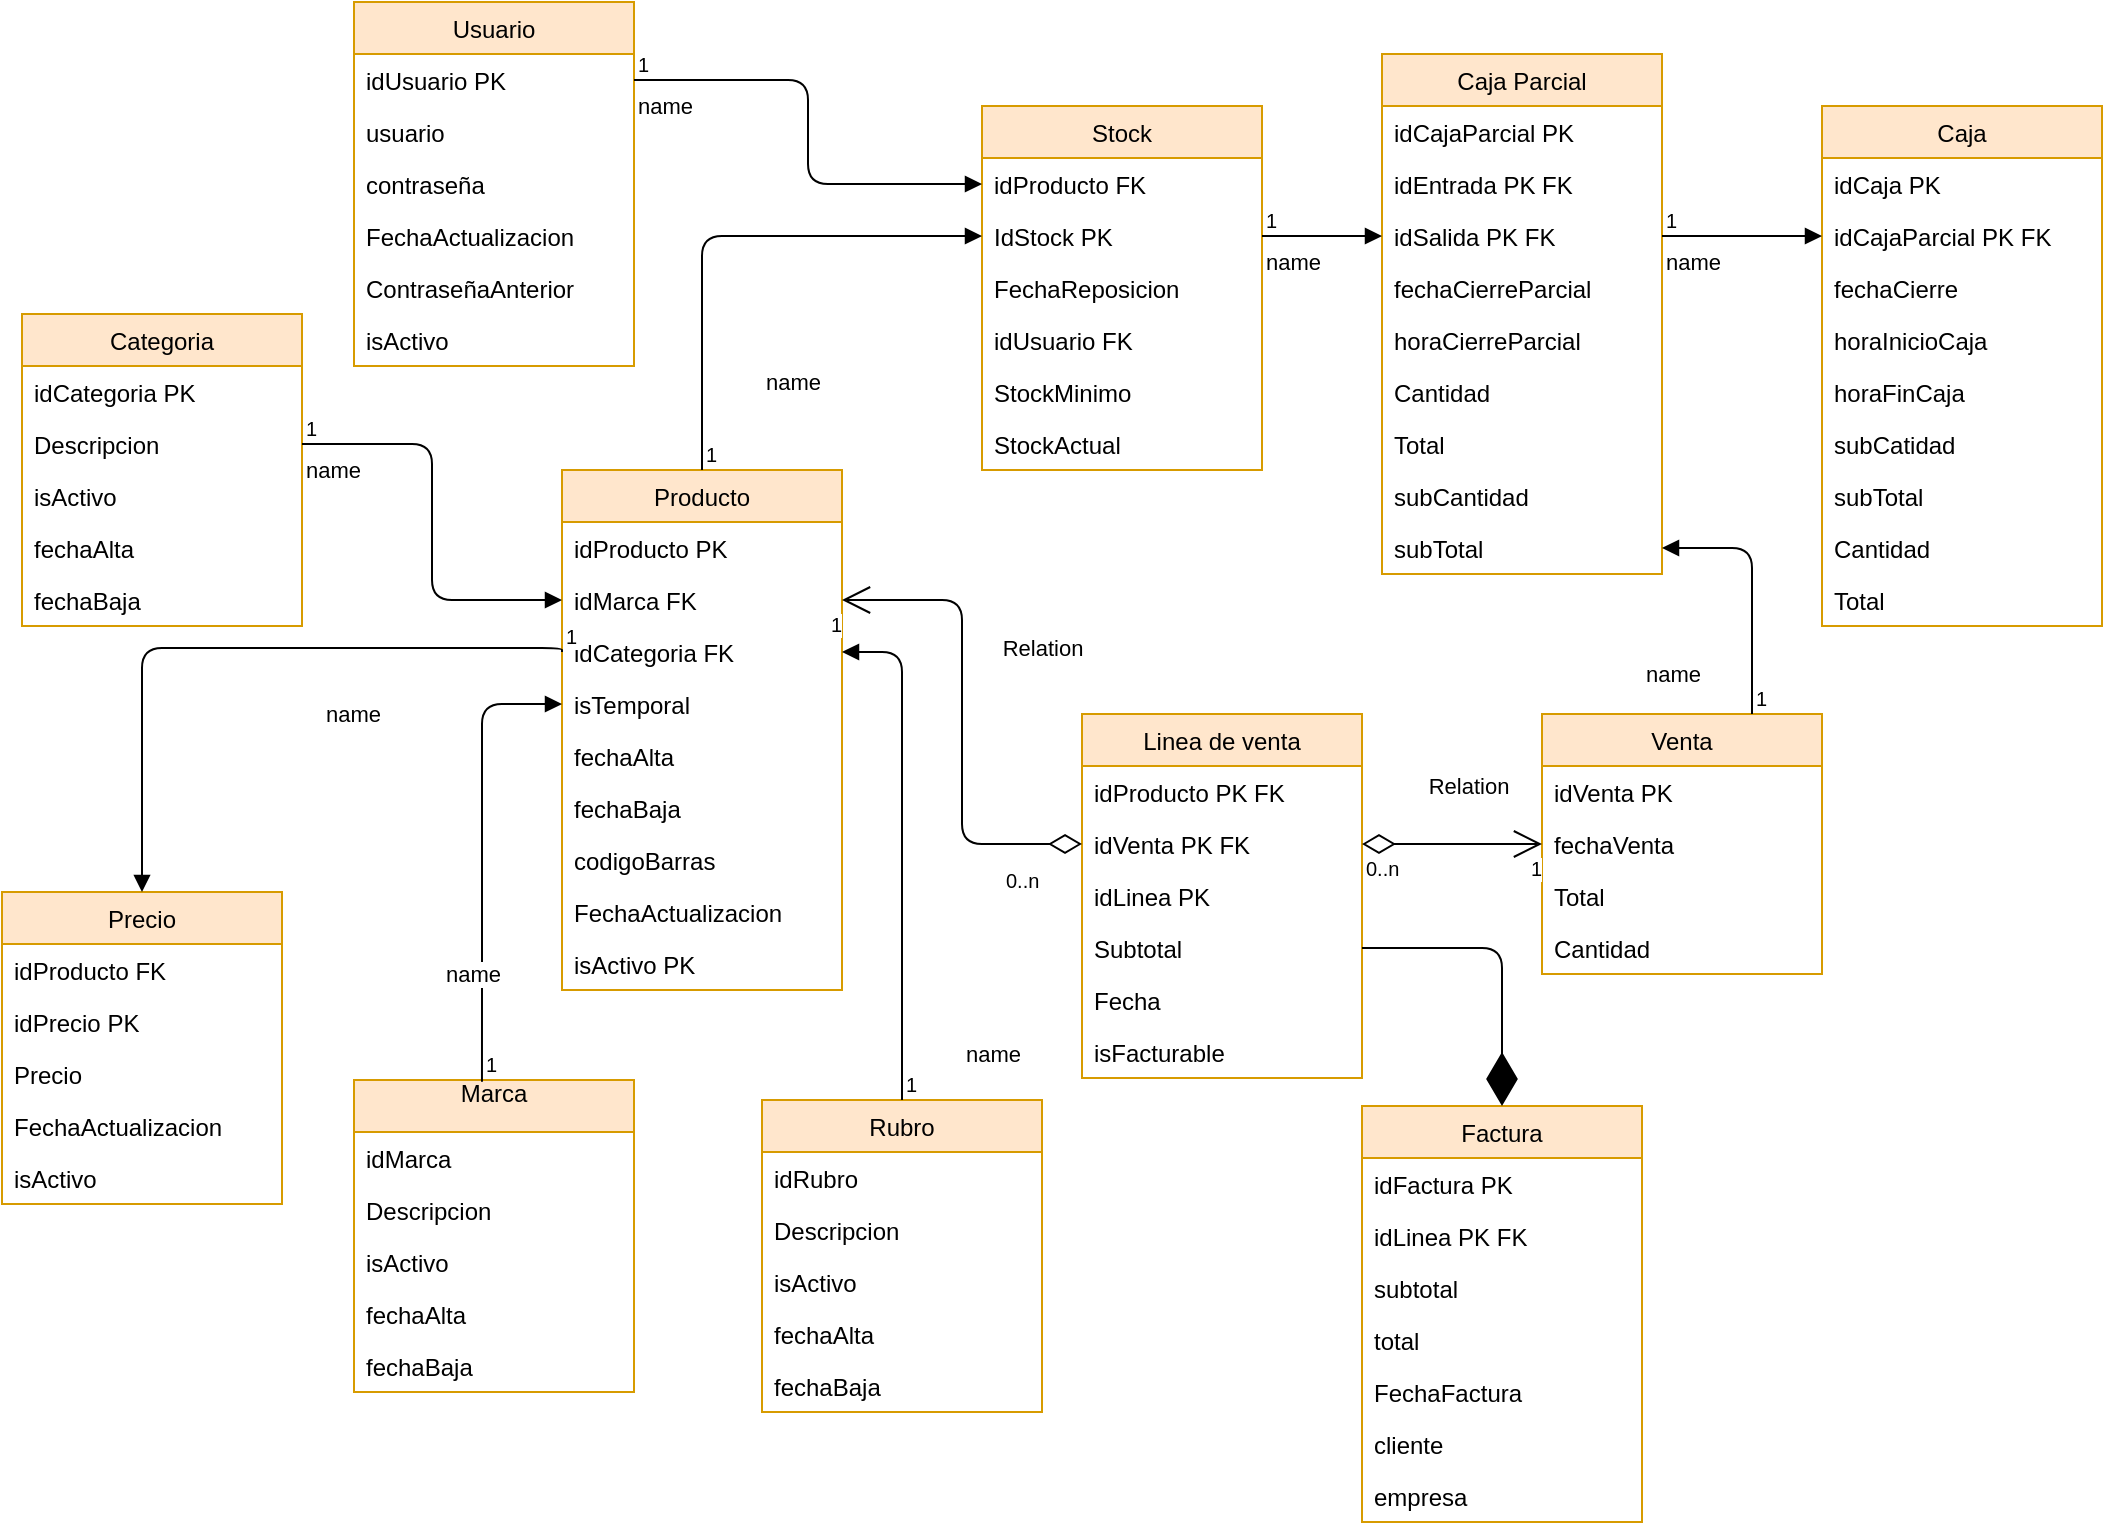 <mxfile version="10.6.5" type="device"><diagram id="nNY7wxemW0FRWXu_NgqV" name="Página-1"><mxGraphModel dx="1667" dy="1705" grid="1" gridSize="10" guides="1" tooltips="1" connect="1" arrows="1" fold="1" page="1" pageScale="1" pageWidth="827" pageHeight="1169" math="0" shadow="0"><root><mxCell id="0"/><mxCell id="1" parent="0"/><mxCell id="gAqpd0S1wKITJdIUsMYZ-1" value="Producto" style="swimlane;fontStyle=0;childLayout=stackLayout;horizontal=1;startSize=26;fillColor=#ffe6cc;horizontalStack=0;resizeParent=1;resizeParentMax=0;resizeLast=0;collapsible=1;marginBottom=0;strokeColor=#d79b00;" vertex="1" parent="1"><mxGeometry x="-110" y="-19" width="140" height="260" as="geometry"/></mxCell><mxCell id="gAqpd0S1wKITJdIUsMYZ-2" value="idProducto PK" style="text;strokeColor=none;fillColor=none;align=left;verticalAlign=top;spacingLeft=4;spacingRight=4;overflow=hidden;rotatable=0;points=[[0,0.5],[1,0.5]];portConstraint=eastwest;" vertex="1" parent="gAqpd0S1wKITJdIUsMYZ-1"><mxGeometry y="26" width="140" height="26" as="geometry"/></mxCell><mxCell id="gAqpd0S1wKITJdIUsMYZ-3" value="idMarca FK" style="text;strokeColor=none;fillColor=none;align=left;verticalAlign=top;spacingLeft=4;spacingRight=4;overflow=hidden;rotatable=0;points=[[0,0.5],[1,0.5]];portConstraint=eastwest;" vertex="1" parent="gAqpd0S1wKITJdIUsMYZ-1"><mxGeometry y="52" width="140" height="26" as="geometry"/></mxCell><mxCell id="gAqpd0S1wKITJdIUsMYZ-4" value="idCategoria FK" style="text;strokeColor=none;fillColor=none;align=left;verticalAlign=top;spacingLeft=4;spacingRight=4;overflow=hidden;rotatable=0;points=[[0,0.5],[1,0.5]];portConstraint=eastwest;" vertex="1" parent="gAqpd0S1wKITJdIUsMYZ-1"><mxGeometry y="78" width="140" height="26" as="geometry"/></mxCell><mxCell id="gAqpd0S1wKITJdIUsMYZ-72" value="isTemporal" style="text;strokeColor=none;fillColor=none;align=left;verticalAlign=top;spacingLeft=4;spacingRight=4;overflow=hidden;rotatable=0;points=[[0,0.5],[1,0.5]];portConstraint=eastwest;" vertex="1" parent="gAqpd0S1wKITJdIUsMYZ-1"><mxGeometry y="104" width="140" height="26" as="geometry"/></mxCell><mxCell id="gAqpd0S1wKITJdIUsMYZ-84" value="fechaAlta" style="text;strokeColor=none;fillColor=none;align=left;verticalAlign=top;spacingLeft=4;spacingRight=4;overflow=hidden;rotatable=0;points=[[0,0.5],[1,0.5]];portConstraint=eastwest;" vertex="1" parent="gAqpd0S1wKITJdIUsMYZ-1"><mxGeometry y="130" width="140" height="26" as="geometry"/></mxCell><mxCell id="gAqpd0S1wKITJdIUsMYZ-85" value="fechaBaja" style="text;strokeColor=none;fillColor=none;align=left;verticalAlign=top;spacingLeft=4;spacingRight=4;overflow=hidden;rotatable=0;points=[[0,0.5],[1,0.5]];portConstraint=eastwest;" vertex="1" parent="gAqpd0S1wKITJdIUsMYZ-1"><mxGeometry y="156" width="140" height="26" as="geometry"/></mxCell><mxCell id="gAqpd0S1wKITJdIUsMYZ-87" value="codigoBarras" style="text;strokeColor=none;fillColor=none;align=left;verticalAlign=top;spacingLeft=4;spacingRight=4;overflow=hidden;rotatable=0;points=[[0,0.5],[1,0.5]];portConstraint=eastwest;" vertex="1" parent="gAqpd0S1wKITJdIUsMYZ-1"><mxGeometry y="182" width="140" height="26" as="geometry"/></mxCell><mxCell id="gAqpd0S1wKITJdIUsMYZ-120" value="FechaActualizacion" style="text;strokeColor=none;fillColor=none;align=left;verticalAlign=top;spacingLeft=4;spacingRight=4;overflow=hidden;rotatable=0;points=[[0,0.5],[1,0.5]];portConstraint=eastwest;" vertex="1" parent="gAqpd0S1wKITJdIUsMYZ-1"><mxGeometry y="208" width="140" height="26" as="geometry"/></mxCell><mxCell id="gAqpd0S1wKITJdIUsMYZ-121" value="isActivo PK" style="text;strokeColor=none;fillColor=none;align=left;verticalAlign=top;spacingLeft=4;spacingRight=4;overflow=hidden;rotatable=0;points=[[0,0.5],[1,0.5]];portConstraint=eastwest;" vertex="1" parent="gAqpd0S1wKITJdIUsMYZ-1"><mxGeometry y="234" width="140" height="26" as="geometry"/></mxCell><mxCell id="gAqpd0S1wKITJdIUsMYZ-5" value="Venta" style="swimlane;fontStyle=0;childLayout=stackLayout;horizontal=1;startSize=26;fillColor=#ffe6cc;horizontalStack=0;resizeParent=1;resizeParentMax=0;resizeLast=0;collapsible=1;marginBottom=0;strokeColor=#d79b00;" vertex="1" parent="1"><mxGeometry x="380" y="103" width="140" height="130" as="geometry"/></mxCell><mxCell id="gAqpd0S1wKITJdIUsMYZ-6" value="idVenta PK" style="text;strokeColor=none;fillColor=none;align=left;verticalAlign=top;spacingLeft=4;spacingRight=4;overflow=hidden;rotatable=0;points=[[0,0.5],[1,0.5]];portConstraint=eastwest;" vertex="1" parent="gAqpd0S1wKITJdIUsMYZ-5"><mxGeometry y="26" width="140" height="26" as="geometry"/></mxCell><mxCell id="gAqpd0S1wKITJdIUsMYZ-7" value="fechaVenta" style="text;strokeColor=none;fillColor=none;align=left;verticalAlign=top;spacingLeft=4;spacingRight=4;overflow=hidden;rotatable=0;points=[[0,0.5],[1,0.5]];portConstraint=eastwest;" vertex="1" parent="gAqpd0S1wKITJdIUsMYZ-5"><mxGeometry y="52" width="140" height="26" as="geometry"/></mxCell><mxCell id="gAqpd0S1wKITJdIUsMYZ-8" value="Total" style="text;strokeColor=none;fillColor=none;align=left;verticalAlign=top;spacingLeft=4;spacingRight=4;overflow=hidden;rotatable=0;points=[[0,0.5],[1,0.5]];portConstraint=eastwest;" vertex="1" parent="gAqpd0S1wKITJdIUsMYZ-5"><mxGeometry y="78" width="140" height="26" as="geometry"/></mxCell><mxCell id="gAqpd0S1wKITJdIUsMYZ-64" value="Cantidad" style="text;strokeColor=none;fillColor=none;align=left;verticalAlign=top;spacingLeft=4;spacingRight=4;overflow=hidden;rotatable=0;points=[[0,0.5],[1,0.5]];portConstraint=eastwest;" vertex="1" parent="gAqpd0S1wKITJdIUsMYZ-5"><mxGeometry y="104" width="140" height="26" as="geometry"/></mxCell><mxCell id="gAqpd0S1wKITJdIUsMYZ-9" value="Factura" style="swimlane;fontStyle=0;childLayout=stackLayout;horizontal=1;startSize=26;fillColor=#ffe6cc;horizontalStack=0;resizeParent=1;resizeParentMax=0;resizeLast=0;collapsible=1;marginBottom=0;strokeColor=#d79b00;" vertex="1" parent="1"><mxGeometry x="290" y="299" width="140" height="208" as="geometry"/></mxCell><mxCell id="gAqpd0S1wKITJdIUsMYZ-10" value="idFactura PK" style="text;strokeColor=none;fillColor=none;align=left;verticalAlign=top;spacingLeft=4;spacingRight=4;overflow=hidden;rotatable=0;points=[[0,0.5],[1,0.5]];portConstraint=eastwest;" vertex="1" parent="gAqpd0S1wKITJdIUsMYZ-9"><mxGeometry y="26" width="140" height="26" as="geometry"/></mxCell><mxCell id="gAqpd0S1wKITJdIUsMYZ-11" value="idLinea PK FK" style="text;strokeColor=none;fillColor=none;align=left;verticalAlign=top;spacingLeft=4;spacingRight=4;overflow=hidden;rotatable=0;points=[[0,0.5],[1,0.5]];portConstraint=eastwest;" vertex="1" parent="gAqpd0S1wKITJdIUsMYZ-9"><mxGeometry y="52" width="140" height="26" as="geometry"/></mxCell><mxCell id="gAqpd0S1wKITJdIUsMYZ-12" value="subtotal" style="text;strokeColor=none;fillColor=none;align=left;verticalAlign=top;spacingLeft=4;spacingRight=4;overflow=hidden;rotatable=0;points=[[0,0.5],[1,0.5]];portConstraint=eastwest;" vertex="1" parent="gAqpd0S1wKITJdIUsMYZ-9"><mxGeometry y="78" width="140" height="26" as="geometry"/></mxCell><mxCell id="gAqpd0S1wKITJdIUsMYZ-75" value="total" style="text;strokeColor=none;fillColor=none;align=left;verticalAlign=top;spacingLeft=4;spacingRight=4;overflow=hidden;rotatable=0;points=[[0,0.5],[1,0.5]];portConstraint=eastwest;" vertex="1" parent="gAqpd0S1wKITJdIUsMYZ-9"><mxGeometry y="104" width="140" height="26" as="geometry"/></mxCell><mxCell id="gAqpd0S1wKITJdIUsMYZ-76" value="FechaFactura" style="text;strokeColor=none;fillColor=none;align=left;verticalAlign=top;spacingLeft=4;spacingRight=4;overflow=hidden;rotatable=0;points=[[0,0.5],[1,0.5]];portConstraint=eastwest;" vertex="1" parent="gAqpd0S1wKITJdIUsMYZ-9"><mxGeometry y="130" width="140" height="26" as="geometry"/></mxCell><mxCell id="gAqpd0S1wKITJdIUsMYZ-77" value="cliente" style="text;strokeColor=none;fillColor=none;align=left;verticalAlign=top;spacingLeft=4;spacingRight=4;overflow=hidden;rotatable=0;points=[[0,0.5],[1,0.5]];portConstraint=eastwest;" vertex="1" parent="gAqpd0S1wKITJdIUsMYZ-9"><mxGeometry y="156" width="140" height="26" as="geometry"/></mxCell><mxCell id="gAqpd0S1wKITJdIUsMYZ-78" value="empresa" style="text;strokeColor=none;fillColor=none;align=left;verticalAlign=top;spacingLeft=4;spacingRight=4;overflow=hidden;rotatable=0;points=[[0,0.5],[1,0.5]];portConstraint=eastwest;" vertex="1" parent="gAqpd0S1wKITJdIUsMYZ-9"><mxGeometry y="182" width="140" height="26" as="geometry"/></mxCell><mxCell id="gAqpd0S1wKITJdIUsMYZ-13" value="Linea de venta" style="swimlane;fontStyle=0;childLayout=stackLayout;horizontal=1;startSize=26;fillColor=#ffe6cc;horizontalStack=0;resizeParent=1;resizeParentMax=0;resizeLast=0;collapsible=1;marginBottom=0;strokeColor=#d79b00;" vertex="1" parent="1"><mxGeometry x="150" y="103" width="140" height="182" as="geometry"/></mxCell><mxCell id="gAqpd0S1wKITJdIUsMYZ-14" value="idProducto PK FK" style="text;strokeColor=none;fillColor=none;align=left;verticalAlign=top;spacingLeft=4;spacingRight=4;overflow=hidden;rotatable=0;points=[[0,0.5],[1,0.5]];portConstraint=eastwest;" vertex="1" parent="gAqpd0S1wKITJdIUsMYZ-13"><mxGeometry y="26" width="140" height="26" as="geometry"/></mxCell><mxCell id="gAqpd0S1wKITJdIUsMYZ-15" value="idVenta PK FK" style="text;strokeColor=none;fillColor=none;align=left;verticalAlign=top;spacingLeft=4;spacingRight=4;overflow=hidden;rotatable=0;points=[[0,0.5],[1,0.5]];portConstraint=eastwest;" vertex="1" parent="gAqpd0S1wKITJdIUsMYZ-13"><mxGeometry y="52" width="140" height="26" as="geometry"/></mxCell><mxCell id="gAqpd0S1wKITJdIUsMYZ-47" value="idLinea PK" style="text;strokeColor=none;fillColor=none;align=left;verticalAlign=top;spacingLeft=4;spacingRight=4;overflow=hidden;rotatable=0;points=[[0,0.5],[1,0.5]];portConstraint=eastwest;" vertex="1" parent="gAqpd0S1wKITJdIUsMYZ-13"><mxGeometry y="78" width="140" height="26" as="geometry"/></mxCell><mxCell id="gAqpd0S1wKITJdIUsMYZ-65" value="Subtotal" style="text;strokeColor=none;fillColor=none;align=left;verticalAlign=top;spacingLeft=4;spacingRight=4;overflow=hidden;rotatable=0;points=[[0,0.5],[1,0.5]];portConstraint=eastwest;" vertex="1" parent="gAqpd0S1wKITJdIUsMYZ-13"><mxGeometry y="104" width="140" height="26" as="geometry"/></mxCell><mxCell id="gAqpd0S1wKITJdIUsMYZ-73" value="Fecha&#10;" style="text;strokeColor=none;fillColor=none;align=left;verticalAlign=top;spacingLeft=4;spacingRight=4;overflow=hidden;rotatable=0;points=[[0,0.5],[1,0.5]];portConstraint=eastwest;" vertex="1" parent="gAqpd0S1wKITJdIUsMYZ-13"><mxGeometry y="130" width="140" height="26" as="geometry"/></mxCell><mxCell id="gAqpd0S1wKITJdIUsMYZ-124" value="isFacturable" style="text;strokeColor=none;fillColor=none;align=left;verticalAlign=top;spacingLeft=4;spacingRight=4;overflow=hidden;rotatable=0;points=[[0,0.5],[1,0.5]];portConstraint=eastwest;" vertex="1" parent="gAqpd0S1wKITJdIUsMYZ-13"><mxGeometry y="156" width="140" height="26" as="geometry"/></mxCell><mxCell id="gAqpd0S1wKITJdIUsMYZ-17" value="Marca&#10;" style="swimlane;fontStyle=0;childLayout=stackLayout;horizontal=1;startSize=26;fillColor=#ffe6cc;horizontalStack=0;resizeParent=1;resizeParentMax=0;resizeLast=0;collapsible=1;marginBottom=0;strokeColor=#d79b00;" vertex="1" parent="1"><mxGeometry x="-214" y="286" width="140" height="156" as="geometry"/></mxCell><mxCell id="gAqpd0S1wKITJdIUsMYZ-18" value="idMarca" style="text;strokeColor=none;fillColor=none;align=left;verticalAlign=top;spacingLeft=4;spacingRight=4;overflow=hidden;rotatable=0;points=[[0,0.5],[1,0.5]];portConstraint=eastwest;" vertex="1" parent="gAqpd0S1wKITJdIUsMYZ-17"><mxGeometry y="26" width="140" height="26" as="geometry"/></mxCell><mxCell id="gAqpd0S1wKITJdIUsMYZ-19" value="Descripcion" style="text;strokeColor=none;fillColor=none;align=left;verticalAlign=top;spacingLeft=4;spacingRight=4;overflow=hidden;rotatable=0;points=[[0,0.5],[1,0.5]];portConstraint=eastwest;" vertex="1" parent="gAqpd0S1wKITJdIUsMYZ-17"><mxGeometry y="52" width="140" height="26" as="geometry"/></mxCell><mxCell id="gAqpd0S1wKITJdIUsMYZ-20" value="isActivo" style="text;strokeColor=none;fillColor=none;align=left;verticalAlign=top;spacingLeft=4;spacingRight=4;overflow=hidden;rotatable=0;points=[[0,0.5],[1,0.5]];portConstraint=eastwest;" vertex="1" parent="gAqpd0S1wKITJdIUsMYZ-17"><mxGeometry y="78" width="140" height="26" as="geometry"/></mxCell><mxCell id="gAqpd0S1wKITJdIUsMYZ-80" value="fechaAlta" style="text;strokeColor=none;fillColor=none;align=left;verticalAlign=top;spacingLeft=4;spacingRight=4;overflow=hidden;rotatable=0;points=[[0,0.5],[1,0.5]];portConstraint=eastwest;" vertex="1" parent="gAqpd0S1wKITJdIUsMYZ-17"><mxGeometry y="104" width="140" height="26" as="geometry"/></mxCell><mxCell id="gAqpd0S1wKITJdIUsMYZ-81" value="fechaBaja" style="text;strokeColor=none;fillColor=none;align=left;verticalAlign=top;spacingLeft=4;spacingRight=4;overflow=hidden;rotatable=0;points=[[0,0.5],[1,0.5]];portConstraint=eastwest;" vertex="1" parent="gAqpd0S1wKITJdIUsMYZ-17"><mxGeometry y="130" width="140" height="26" as="geometry"/></mxCell><mxCell id="gAqpd0S1wKITJdIUsMYZ-21" value="Usuario" style="swimlane;fontStyle=0;childLayout=stackLayout;horizontal=1;startSize=26;fillColor=#ffe6cc;horizontalStack=0;resizeParent=1;resizeParentMax=0;resizeLast=0;collapsible=1;marginBottom=0;strokeColor=#d79b00;" vertex="1" parent="1"><mxGeometry x="-214" y="-253" width="140" height="182" as="geometry"/></mxCell><mxCell id="gAqpd0S1wKITJdIUsMYZ-22" value="idUsuario PK" style="text;strokeColor=none;fillColor=none;align=left;verticalAlign=top;spacingLeft=4;spacingRight=4;overflow=hidden;rotatable=0;points=[[0,0.5],[1,0.5]];portConstraint=eastwest;" vertex="1" parent="gAqpd0S1wKITJdIUsMYZ-21"><mxGeometry y="26" width="140" height="26" as="geometry"/></mxCell><mxCell id="gAqpd0S1wKITJdIUsMYZ-23" value="usuario" style="text;strokeColor=none;fillColor=none;align=left;verticalAlign=top;spacingLeft=4;spacingRight=4;overflow=hidden;rotatable=0;points=[[0,0.5],[1,0.5]];portConstraint=eastwest;" vertex="1" parent="gAqpd0S1wKITJdIUsMYZ-21"><mxGeometry y="52" width="140" height="26" as="geometry"/></mxCell><mxCell id="gAqpd0S1wKITJdIUsMYZ-24" value="contraseña" style="text;strokeColor=none;fillColor=none;align=left;verticalAlign=top;spacingLeft=4;spacingRight=4;overflow=hidden;rotatable=0;points=[[0,0.5],[1,0.5]];portConstraint=eastwest;" vertex="1" parent="gAqpd0S1wKITJdIUsMYZ-21"><mxGeometry y="78" width="140" height="26" as="geometry"/></mxCell><mxCell id="gAqpd0S1wKITJdIUsMYZ-117" value="FechaActualizacion&#10;" style="text;strokeColor=none;fillColor=none;align=left;verticalAlign=top;spacingLeft=4;spacingRight=4;overflow=hidden;rotatable=0;points=[[0,0.5],[1,0.5]];portConstraint=eastwest;" vertex="1" parent="gAqpd0S1wKITJdIUsMYZ-21"><mxGeometry y="104" width="140" height="26" as="geometry"/></mxCell><mxCell id="gAqpd0S1wKITJdIUsMYZ-118" value="ContraseñaAnterior&#10;" style="text;strokeColor=none;fillColor=none;align=left;verticalAlign=top;spacingLeft=4;spacingRight=4;overflow=hidden;rotatable=0;points=[[0,0.5],[1,0.5]];portConstraint=eastwest;" vertex="1" parent="gAqpd0S1wKITJdIUsMYZ-21"><mxGeometry y="130" width="140" height="26" as="geometry"/></mxCell><mxCell id="gAqpd0S1wKITJdIUsMYZ-119" value="isActivo&#10;" style="text;strokeColor=none;fillColor=none;align=left;verticalAlign=top;spacingLeft=4;spacingRight=4;overflow=hidden;rotatable=0;points=[[0,0.5],[1,0.5]];portConstraint=eastwest;" vertex="1" parent="gAqpd0S1wKITJdIUsMYZ-21"><mxGeometry y="156" width="140" height="26" as="geometry"/></mxCell><mxCell id="gAqpd0S1wKITJdIUsMYZ-25" value="Rubro" style="swimlane;fontStyle=0;childLayout=stackLayout;horizontal=1;startSize=26;fillColor=#ffe6cc;horizontalStack=0;resizeParent=1;resizeParentMax=0;resizeLast=0;collapsible=1;marginBottom=0;strokeColor=#d79b00;" vertex="1" parent="1"><mxGeometry x="-10" y="296" width="140" height="156" as="geometry"/></mxCell><mxCell id="gAqpd0S1wKITJdIUsMYZ-26" value="idRubro" style="text;strokeColor=none;fillColor=none;align=left;verticalAlign=top;spacingLeft=4;spacingRight=4;overflow=hidden;rotatable=0;points=[[0,0.5],[1,0.5]];portConstraint=eastwest;" vertex="1" parent="gAqpd0S1wKITJdIUsMYZ-25"><mxGeometry y="26" width="140" height="26" as="geometry"/></mxCell><mxCell id="gAqpd0S1wKITJdIUsMYZ-27" value="Descripcion" style="text;strokeColor=none;fillColor=none;align=left;verticalAlign=top;spacingLeft=4;spacingRight=4;overflow=hidden;rotatable=0;points=[[0,0.5],[1,0.5]];portConstraint=eastwest;" vertex="1" parent="gAqpd0S1wKITJdIUsMYZ-25"><mxGeometry y="52" width="140" height="26" as="geometry"/></mxCell><mxCell id="gAqpd0S1wKITJdIUsMYZ-28" value="isActivo" style="text;strokeColor=none;fillColor=none;align=left;verticalAlign=top;spacingLeft=4;spacingRight=4;overflow=hidden;rotatable=0;points=[[0,0.5],[1,0.5]];portConstraint=eastwest;" vertex="1" parent="gAqpd0S1wKITJdIUsMYZ-25"><mxGeometry y="78" width="140" height="26" as="geometry"/></mxCell><mxCell id="gAqpd0S1wKITJdIUsMYZ-82" value="fechaAlta" style="text;strokeColor=none;fillColor=none;align=left;verticalAlign=top;spacingLeft=4;spacingRight=4;overflow=hidden;rotatable=0;points=[[0,0.5],[1,0.5]];portConstraint=eastwest;" vertex="1" parent="gAqpd0S1wKITJdIUsMYZ-25"><mxGeometry y="104" width="140" height="26" as="geometry"/></mxCell><mxCell id="gAqpd0S1wKITJdIUsMYZ-83" value="fechaBaja" style="text;strokeColor=none;fillColor=none;align=left;verticalAlign=top;spacingLeft=4;spacingRight=4;overflow=hidden;rotatable=0;points=[[0,0.5],[1,0.5]];portConstraint=eastwest;" vertex="1" parent="gAqpd0S1wKITJdIUsMYZ-25"><mxGeometry y="130" width="140" height="26" as="geometry"/></mxCell><mxCell id="gAqpd0S1wKITJdIUsMYZ-29" value="Categoria" style="swimlane;fontStyle=0;childLayout=stackLayout;horizontal=1;startSize=26;fillColor=#ffe6cc;horizontalStack=0;resizeParent=1;resizeParentMax=0;resizeLast=0;collapsible=1;marginBottom=0;strokeColor=#d79b00;" vertex="1" parent="1"><mxGeometry x="-380" y="-97" width="140" height="156" as="geometry"/></mxCell><mxCell id="gAqpd0S1wKITJdIUsMYZ-30" value="idCategoria PK" style="text;strokeColor=none;fillColor=none;align=left;verticalAlign=top;spacingLeft=4;spacingRight=4;overflow=hidden;rotatable=0;points=[[0,0.5],[1,0.5]];portConstraint=eastwest;" vertex="1" parent="gAqpd0S1wKITJdIUsMYZ-29"><mxGeometry y="26" width="140" height="26" as="geometry"/></mxCell><mxCell id="gAqpd0S1wKITJdIUsMYZ-31" value="Descripcion" style="text;strokeColor=none;fillColor=none;align=left;verticalAlign=top;spacingLeft=4;spacingRight=4;overflow=hidden;rotatable=0;points=[[0,0.5],[1,0.5]];portConstraint=eastwest;" vertex="1" parent="gAqpd0S1wKITJdIUsMYZ-29"><mxGeometry y="52" width="140" height="26" as="geometry"/></mxCell><mxCell id="gAqpd0S1wKITJdIUsMYZ-32" value="isActivo" style="text;strokeColor=none;fillColor=none;align=left;verticalAlign=top;spacingLeft=4;spacingRight=4;overflow=hidden;rotatable=0;points=[[0,0.5],[1,0.5]];portConstraint=eastwest;" vertex="1" parent="gAqpd0S1wKITJdIUsMYZ-29"><mxGeometry y="78" width="140" height="26" as="geometry"/></mxCell><mxCell id="gAqpd0S1wKITJdIUsMYZ-90" value="fechaAlta" style="text;strokeColor=none;fillColor=none;align=left;verticalAlign=top;spacingLeft=4;spacingRight=4;overflow=hidden;rotatable=0;points=[[0,0.5],[1,0.5]];portConstraint=eastwest;" vertex="1" parent="gAqpd0S1wKITJdIUsMYZ-29"><mxGeometry y="104" width="140" height="26" as="geometry"/></mxCell><mxCell id="gAqpd0S1wKITJdIUsMYZ-89" value="fechaBaja" style="text;strokeColor=none;fillColor=none;align=left;verticalAlign=top;spacingLeft=4;spacingRight=4;overflow=hidden;rotatable=0;points=[[0,0.5],[1,0.5]];portConstraint=eastwest;" vertex="1" parent="gAqpd0S1wKITJdIUsMYZ-29"><mxGeometry y="130" width="140" height="26" as="geometry"/></mxCell><mxCell id="gAqpd0S1wKITJdIUsMYZ-33" value="Stock" style="swimlane;fontStyle=0;childLayout=stackLayout;horizontal=1;startSize=26;fillColor=#ffe6cc;horizontalStack=0;resizeParent=1;resizeParentMax=0;resizeLast=0;collapsible=1;marginBottom=0;strokeColor=#d79b00;" vertex="1" parent="1"><mxGeometry x="100" y="-201" width="140" height="182" as="geometry"/></mxCell><mxCell id="gAqpd0S1wKITJdIUsMYZ-34" value="idProducto FK" style="text;strokeColor=none;fillColor=none;align=left;verticalAlign=top;spacingLeft=4;spacingRight=4;overflow=hidden;rotatable=0;points=[[0,0.5],[1,0.5]];portConstraint=eastwest;" vertex="1" parent="gAqpd0S1wKITJdIUsMYZ-33"><mxGeometry y="26" width="140" height="26" as="geometry"/></mxCell><mxCell id="gAqpd0S1wKITJdIUsMYZ-35" value="IdStock PK" style="text;strokeColor=none;fillColor=none;align=left;verticalAlign=top;spacingLeft=4;spacingRight=4;overflow=hidden;rotatable=0;points=[[0,0.5],[1,0.5]];portConstraint=eastwest;" vertex="1" parent="gAqpd0S1wKITJdIUsMYZ-33"><mxGeometry y="52" width="140" height="26" as="geometry"/></mxCell><mxCell id="gAqpd0S1wKITJdIUsMYZ-36" value="FechaReposicion" style="text;strokeColor=none;fillColor=none;align=left;verticalAlign=top;spacingLeft=4;spacingRight=4;overflow=hidden;rotatable=0;points=[[0,0.5],[1,0.5]];portConstraint=eastwest;" vertex="1" parent="gAqpd0S1wKITJdIUsMYZ-33"><mxGeometry y="78" width="140" height="26" as="geometry"/></mxCell><mxCell id="gAqpd0S1wKITJdIUsMYZ-57" value="idUsuario FK" style="text;strokeColor=none;fillColor=none;align=left;verticalAlign=top;spacingLeft=4;spacingRight=4;overflow=hidden;rotatable=0;points=[[0,0.5],[1,0.5]];portConstraint=eastwest;" vertex="1" parent="gAqpd0S1wKITJdIUsMYZ-33"><mxGeometry y="104" width="140" height="26" as="geometry"/></mxCell><mxCell id="gAqpd0S1wKITJdIUsMYZ-58" value="StockMinimo" style="text;strokeColor=none;fillColor=none;align=left;verticalAlign=top;spacingLeft=4;spacingRight=4;overflow=hidden;rotatable=0;points=[[0,0.5],[1,0.5]];portConstraint=eastwest;" vertex="1" parent="gAqpd0S1wKITJdIUsMYZ-33"><mxGeometry y="130" width="140" height="26" as="geometry"/></mxCell><mxCell id="gAqpd0S1wKITJdIUsMYZ-59" value="StockActual" style="text;strokeColor=none;fillColor=none;align=left;verticalAlign=top;spacingLeft=4;spacingRight=4;overflow=hidden;rotatable=0;points=[[0,0.5],[1,0.5]];portConstraint=eastwest;" vertex="1" parent="gAqpd0S1wKITJdIUsMYZ-33"><mxGeometry y="156" width="140" height="26" as="geometry"/></mxCell><mxCell id="gAqpd0S1wKITJdIUsMYZ-37" value="Precio" style="swimlane;fontStyle=0;childLayout=stackLayout;horizontal=1;startSize=26;fillColor=#ffe6cc;horizontalStack=0;resizeParent=1;resizeParentMax=0;resizeLast=0;collapsible=1;marginBottom=0;strokeColor=#d79b00;" vertex="1" parent="1"><mxGeometry x="-390" y="192" width="140" height="156" as="geometry"/></mxCell><mxCell id="gAqpd0S1wKITJdIUsMYZ-38" value="idProducto FK" style="text;strokeColor=none;fillColor=none;align=left;verticalAlign=top;spacingLeft=4;spacingRight=4;overflow=hidden;rotatable=0;points=[[0,0.5],[1,0.5]];portConstraint=eastwest;" vertex="1" parent="gAqpd0S1wKITJdIUsMYZ-37"><mxGeometry y="26" width="140" height="26" as="geometry"/></mxCell><mxCell id="gAqpd0S1wKITJdIUsMYZ-39" value="idPrecio PK" style="text;strokeColor=none;fillColor=none;align=left;verticalAlign=top;spacingLeft=4;spacingRight=4;overflow=hidden;rotatable=0;points=[[0,0.5],[1,0.5]];portConstraint=eastwest;" vertex="1" parent="gAqpd0S1wKITJdIUsMYZ-37"><mxGeometry y="52" width="140" height="26" as="geometry"/></mxCell><mxCell id="gAqpd0S1wKITJdIUsMYZ-40" value="Precio" style="text;strokeColor=none;fillColor=none;align=left;verticalAlign=top;spacingLeft=4;spacingRight=4;overflow=hidden;rotatable=0;points=[[0,0.5],[1,0.5]];portConstraint=eastwest;" vertex="1" parent="gAqpd0S1wKITJdIUsMYZ-37"><mxGeometry y="78" width="140" height="26" as="geometry"/></mxCell><mxCell id="gAqpd0S1wKITJdIUsMYZ-68" value="FechaActualizacion" style="text;strokeColor=none;fillColor=none;align=left;verticalAlign=top;spacingLeft=4;spacingRight=4;overflow=hidden;rotatable=0;points=[[0,0.5],[1,0.5]];portConstraint=eastwest;" vertex="1" parent="gAqpd0S1wKITJdIUsMYZ-37"><mxGeometry y="104" width="140" height="26" as="geometry"/></mxCell><mxCell id="gAqpd0S1wKITJdIUsMYZ-74" value="isActivo" style="text;strokeColor=none;fillColor=none;align=left;verticalAlign=top;spacingLeft=4;spacingRight=4;overflow=hidden;rotatable=0;points=[[0,0.5],[1,0.5]];portConstraint=eastwest;" vertex="1" parent="gAqpd0S1wKITJdIUsMYZ-37"><mxGeometry y="130" width="140" height="26" as="geometry"/></mxCell><mxCell id="gAqpd0S1wKITJdIUsMYZ-41" value="Relation" style="endArrow=open;html=1;endSize=12;startArrow=diamondThin;startSize=14;startFill=0;edgeStyle=orthogonalEdgeStyle;exitX=0;exitY=0.5;exitDx=0;exitDy=0;entryX=1;entryY=0.5;entryDx=0;entryDy=0;" edge="1" parent="1" source="gAqpd0S1wKITJdIUsMYZ-15" target="gAqpd0S1wKITJdIUsMYZ-3"><mxGeometry x="0.306" y="-40" relative="1" as="geometry"><mxPoint x="60" y="230" as="sourcePoint"/><mxPoint x="220" y="230" as="targetPoint"/><mxPoint as="offset"/></mxGeometry></mxCell><mxCell id="gAqpd0S1wKITJdIUsMYZ-42" value="0..n" style="resizable=0;html=1;align=left;verticalAlign=top;labelBackgroundColor=#ffffff;fontSize=10;" connectable="0" vertex="1" parent="gAqpd0S1wKITJdIUsMYZ-41"><mxGeometry x="-1" relative="1" as="geometry"><mxPoint x="-40" y="6" as="offset"/></mxGeometry></mxCell><mxCell id="gAqpd0S1wKITJdIUsMYZ-43" value="1" style="resizable=0;html=1;align=right;verticalAlign=top;labelBackgroundColor=#ffffff;fontSize=10;" connectable="0" vertex="1" parent="gAqpd0S1wKITJdIUsMYZ-41"><mxGeometry x="1" relative="1" as="geometry"/></mxCell><mxCell id="gAqpd0S1wKITJdIUsMYZ-44" value="Relation" style="endArrow=open;html=1;endSize=12;startArrow=diamondThin;startSize=14;startFill=0;edgeStyle=orthogonalEdgeStyle;entryX=0;entryY=0.5;entryDx=0;entryDy=0;exitX=1;exitY=0.5;exitDx=0;exitDy=0;" edge="1" parent="1" source="gAqpd0S1wKITJdIUsMYZ-15" target="gAqpd0S1wKITJdIUsMYZ-7"><mxGeometry x="0.162" y="29" relative="1" as="geometry"><mxPoint x="60" y="270" as="sourcePoint"/><mxPoint x="220" y="270" as="targetPoint"/><mxPoint as="offset"/></mxGeometry></mxCell><mxCell id="gAqpd0S1wKITJdIUsMYZ-45" value="0..n" style="resizable=0;html=1;align=left;verticalAlign=top;labelBackgroundColor=#ffffff;fontSize=10;" connectable="0" vertex="1" parent="gAqpd0S1wKITJdIUsMYZ-44"><mxGeometry x="-1" relative="1" as="geometry"/></mxCell><mxCell id="gAqpd0S1wKITJdIUsMYZ-46" value="1" style="resizable=0;html=1;align=right;verticalAlign=top;labelBackgroundColor=#ffffff;fontSize=10;" connectable="0" vertex="1" parent="gAqpd0S1wKITJdIUsMYZ-44"><mxGeometry x="1" relative="1" as="geometry"/></mxCell><mxCell id="gAqpd0S1wKITJdIUsMYZ-48" value="name" style="endArrow=block;endFill=1;html=1;edgeStyle=orthogonalEdgeStyle;align=left;verticalAlign=top;exitX=0.457;exitY=0.006;exitDx=0;exitDy=0;exitPerimeter=0;" edge="1" parent="1" source="gAqpd0S1wKITJdIUsMYZ-17" target="gAqpd0S1wKITJdIUsMYZ-72"><mxGeometry x="-0.42" y="20" relative="1" as="geometry"><mxPoint x="-190" y="170" as="sourcePoint"/><mxPoint x="-30" y="230" as="targetPoint"/><Array as="points"><mxPoint x="-150" y="245"/><mxPoint x="-150" y="98"/></Array><mxPoint as="offset"/></mxGeometry></mxCell><mxCell id="gAqpd0S1wKITJdIUsMYZ-49" value="1" style="resizable=0;html=1;align=left;verticalAlign=bottom;labelBackgroundColor=#ffffff;fontSize=10;" connectable="0" vertex="1" parent="gAqpd0S1wKITJdIUsMYZ-48"><mxGeometry x="-1" relative="1" as="geometry"/></mxCell><mxCell id="gAqpd0S1wKITJdIUsMYZ-50" value="name" style="endArrow=block;endFill=1;html=1;edgeStyle=orthogonalEdgeStyle;align=left;verticalAlign=top;entryX=1;entryY=0.5;entryDx=0;entryDy=0;exitX=0.5;exitY=0;exitDx=0;exitDy=0;" edge="1" parent="1" source="gAqpd0S1wKITJdIUsMYZ-25" target="gAqpd0S1wKITJdIUsMYZ-4"><mxGeometry x="-0.591" y="-34" relative="1" as="geometry"><mxPoint x="-130" y="510" as="sourcePoint"/><mxPoint x="30" y="510" as="targetPoint"/><Array as="points"><mxPoint x="60" y="244"/><mxPoint x="60" y="72"/></Array><mxPoint x="-4" y="16" as="offset"/></mxGeometry></mxCell><mxCell id="gAqpd0S1wKITJdIUsMYZ-51" value="1" style="resizable=0;html=1;align=left;verticalAlign=bottom;labelBackgroundColor=#ffffff;fontSize=10;" connectable="0" vertex="1" parent="gAqpd0S1wKITJdIUsMYZ-50"><mxGeometry x="-1" relative="1" as="geometry"/></mxCell><mxCell id="gAqpd0S1wKITJdIUsMYZ-55" value="name" style="endArrow=block;endFill=1;html=1;edgeStyle=orthogonalEdgeStyle;align=left;verticalAlign=top;exitX=0.5;exitY=0;exitDx=0;exitDy=0;entryX=0;entryY=0.5;entryDx=0;entryDy=0;" edge="1" parent="1" source="gAqpd0S1wKITJdIUsMYZ-1" target="gAqpd0S1wKITJdIUsMYZ-35"><mxGeometry x="-0.552" y="-30" relative="1" as="geometry"><mxPoint x="-60" y="-20" as="sourcePoint"/><mxPoint x="100" y="-20" as="targetPoint"/><Array as="points"><mxPoint x="-40" y="-136"/></Array><mxPoint as="offset"/></mxGeometry></mxCell><mxCell id="gAqpd0S1wKITJdIUsMYZ-56" value="1" style="resizable=0;html=1;align=left;verticalAlign=bottom;labelBackgroundColor=#ffffff;fontSize=10;" connectable="0" vertex="1" parent="gAqpd0S1wKITJdIUsMYZ-55"><mxGeometry x="-1" relative="1" as="geometry"/></mxCell><mxCell id="gAqpd0S1wKITJdIUsMYZ-60" value="name" style="endArrow=block;endFill=1;html=1;edgeStyle=orthogonalEdgeStyle;align=left;verticalAlign=top;entryX=0;entryY=0.5;entryDx=0;entryDy=0;exitX=1;exitY=0.5;exitDx=0;exitDy=0;" edge="1" parent="1" source="gAqpd0S1wKITJdIUsMYZ-31" target="gAqpd0S1wKITJdIUsMYZ-3"><mxGeometry x="-1" relative="1" as="geometry"><mxPoint x="-49" y="293" as="sourcePoint"/><mxPoint x="-49" y="174" as="targetPoint"/></mxGeometry></mxCell><mxCell id="gAqpd0S1wKITJdIUsMYZ-61" value="1" style="resizable=0;html=1;align=left;verticalAlign=bottom;labelBackgroundColor=#ffffff;fontSize=10;" connectable="0" vertex="1" parent="gAqpd0S1wKITJdIUsMYZ-60"><mxGeometry x="-1" relative="1" as="geometry"/></mxCell><mxCell id="gAqpd0S1wKITJdIUsMYZ-62" value="name" style="endArrow=block;endFill=1;html=1;edgeStyle=orthogonalEdgeStyle;align=left;verticalAlign=top;entryX=0;entryY=0.5;entryDx=0;entryDy=0;exitX=1;exitY=0.5;exitDx=0;exitDy=0;" edge="1" parent="1" source="gAqpd0S1wKITJdIUsMYZ-22" target="gAqpd0S1wKITJdIUsMYZ-34"><mxGeometry x="-1" relative="1" as="geometry"><mxPoint x="-129" y="-78.5" as="sourcePoint"/><mxPoint x="-69" y="-78.5" as="targetPoint"/></mxGeometry></mxCell><mxCell id="gAqpd0S1wKITJdIUsMYZ-63" value="1" style="resizable=0;html=1;align=left;verticalAlign=bottom;labelBackgroundColor=#ffffff;fontSize=10;" connectable="0" vertex="1" parent="gAqpd0S1wKITJdIUsMYZ-62"><mxGeometry x="-1" relative="1" as="geometry"/></mxCell><mxCell id="gAqpd0S1wKITJdIUsMYZ-66" value="name" style="endArrow=block;endFill=1;html=1;edgeStyle=orthogonalEdgeStyle;align=left;verticalAlign=top;exitX=0;exitY=0.5;exitDx=0;exitDy=0;entryX=0.5;entryY=0;entryDx=0;entryDy=0;" edge="1" parent="1" source="gAqpd0S1wKITJdIUsMYZ-4" target="gAqpd0S1wKITJdIUsMYZ-37"><mxGeometry x="-0.27" y="20" relative="1" as="geometry"><mxPoint x="-40" y="69" as="sourcePoint"/><mxPoint x="150" y="-29" as="targetPoint"/><Array as="points"><mxPoint x="-110" y="70"/><mxPoint x="-320" y="70"/></Array><mxPoint as="offset"/></mxGeometry></mxCell><mxCell id="gAqpd0S1wKITJdIUsMYZ-67" value="1" style="resizable=0;html=1;align=left;verticalAlign=bottom;labelBackgroundColor=#ffffff;fontSize=10;" connectable="0" vertex="1" parent="gAqpd0S1wKITJdIUsMYZ-66"><mxGeometry x="-1" relative="1" as="geometry"/></mxCell><mxCell id="gAqpd0S1wKITJdIUsMYZ-71" value="" style="endArrow=diamondThin;endFill=1;endSize=24;html=1;entryX=0.5;entryY=0;entryDx=0;entryDy=0;exitX=1;exitY=0.5;exitDx=0;exitDy=0;" edge="1" parent="1" source="gAqpd0S1wKITJdIUsMYZ-65" target="gAqpd0S1wKITJdIUsMYZ-9"><mxGeometry width="160" relative="1" as="geometry"><mxPoint x="-380" y="450" as="sourcePoint"/><mxPoint x="-220" y="450" as="targetPoint"/><Array as="points"><mxPoint x="360" y="220"/><mxPoint x="360" y="240"/></Array></mxGeometry></mxCell><mxCell id="gAqpd0S1wKITJdIUsMYZ-91" value="Caja" style="swimlane;fontStyle=0;childLayout=stackLayout;horizontal=1;startSize=26;fillColor=#ffe6cc;horizontalStack=0;resizeParent=1;resizeParentMax=0;resizeLast=0;collapsible=1;marginBottom=0;strokeColor=#d79b00;" vertex="1" parent="1"><mxGeometry x="520" y="-201" width="140" height="260" as="geometry"/></mxCell><mxCell id="gAqpd0S1wKITJdIUsMYZ-92" value="idCaja PK" style="text;strokeColor=none;fillColor=none;align=left;verticalAlign=top;spacingLeft=4;spacingRight=4;overflow=hidden;rotatable=0;points=[[0,0.5],[1,0.5]];portConstraint=eastwest;" vertex="1" parent="gAqpd0S1wKITJdIUsMYZ-91"><mxGeometry y="26" width="140" height="26" as="geometry"/></mxCell><mxCell id="gAqpd0S1wKITJdIUsMYZ-94" value="idCajaParcial PK FK" style="text;strokeColor=none;fillColor=none;align=left;verticalAlign=top;spacingLeft=4;spacingRight=4;overflow=hidden;rotatable=0;points=[[0,0.5],[1,0.5]];portConstraint=eastwest;" vertex="1" parent="gAqpd0S1wKITJdIUsMYZ-91"><mxGeometry y="52" width="140" height="26" as="geometry"/></mxCell><mxCell id="gAqpd0S1wKITJdIUsMYZ-95" value="fechaCierre" style="text;strokeColor=none;fillColor=none;align=left;verticalAlign=top;spacingLeft=4;spacingRight=4;overflow=hidden;rotatable=0;points=[[0,0.5],[1,0.5]];portConstraint=eastwest;" vertex="1" parent="gAqpd0S1wKITJdIUsMYZ-91"><mxGeometry y="78" width="140" height="26" as="geometry"/></mxCell><mxCell id="gAqpd0S1wKITJdIUsMYZ-96" value="horaInicioCaja" style="text;strokeColor=none;fillColor=none;align=left;verticalAlign=top;spacingLeft=4;spacingRight=4;overflow=hidden;rotatable=0;points=[[0,0.5],[1,0.5]];portConstraint=eastwest;" vertex="1" parent="gAqpd0S1wKITJdIUsMYZ-91"><mxGeometry y="104" width="140" height="26" as="geometry"/></mxCell><mxCell id="gAqpd0S1wKITJdIUsMYZ-97" value="horaFinCaja" style="text;strokeColor=none;fillColor=none;align=left;verticalAlign=top;spacingLeft=4;spacingRight=4;overflow=hidden;rotatable=0;points=[[0,0.5],[1,0.5]];portConstraint=eastwest;" vertex="1" parent="gAqpd0S1wKITJdIUsMYZ-91"><mxGeometry y="130" width="140" height="26" as="geometry"/></mxCell><mxCell id="gAqpd0S1wKITJdIUsMYZ-109" value="subCatidad" style="text;strokeColor=none;fillColor=none;align=left;verticalAlign=top;spacingLeft=4;spacingRight=4;overflow=hidden;rotatable=0;points=[[0,0.5],[1,0.5]];portConstraint=eastwest;" vertex="1" parent="gAqpd0S1wKITJdIUsMYZ-91"><mxGeometry y="156" width="140" height="26" as="geometry"/></mxCell><mxCell id="gAqpd0S1wKITJdIUsMYZ-110" value="subTotal" style="text;strokeColor=none;fillColor=none;align=left;verticalAlign=top;spacingLeft=4;spacingRight=4;overflow=hidden;rotatable=0;points=[[0,0.5],[1,0.5]];portConstraint=eastwest;" vertex="1" parent="gAqpd0S1wKITJdIUsMYZ-91"><mxGeometry y="182" width="140" height="26" as="geometry"/></mxCell><mxCell id="gAqpd0S1wKITJdIUsMYZ-111" value="Cantidad" style="text;strokeColor=none;fillColor=none;align=left;verticalAlign=top;spacingLeft=4;spacingRight=4;overflow=hidden;rotatable=0;points=[[0,0.5],[1,0.5]];portConstraint=eastwest;" vertex="1" parent="gAqpd0S1wKITJdIUsMYZ-91"><mxGeometry y="208" width="140" height="26" as="geometry"/></mxCell><mxCell id="gAqpd0S1wKITJdIUsMYZ-112" value="Total" style="text;strokeColor=none;fillColor=none;align=left;verticalAlign=top;spacingLeft=4;spacingRight=4;overflow=hidden;rotatable=0;points=[[0,0.5],[1,0.5]];portConstraint=eastwest;" vertex="1" parent="gAqpd0S1wKITJdIUsMYZ-91"><mxGeometry y="234" width="140" height="26" as="geometry"/></mxCell><mxCell id="gAqpd0S1wKITJdIUsMYZ-98" value="Caja Parcial" style="swimlane;fontStyle=0;childLayout=stackLayout;horizontal=1;startSize=26;fillColor=#ffe6cc;horizontalStack=0;resizeParent=1;resizeParentMax=0;resizeLast=0;collapsible=1;marginBottom=0;strokeColor=#d79b00;" vertex="1" parent="1"><mxGeometry x="300" y="-227" width="140" height="260" as="geometry"/></mxCell><mxCell id="gAqpd0S1wKITJdIUsMYZ-99" value="idCajaParcial PK" style="text;strokeColor=none;fillColor=none;align=left;verticalAlign=top;spacingLeft=4;spacingRight=4;overflow=hidden;rotatable=0;points=[[0,0.5],[1,0.5]];portConstraint=eastwest;" vertex="1" parent="gAqpd0S1wKITJdIUsMYZ-98"><mxGeometry y="26" width="140" height="26" as="geometry"/></mxCell><mxCell id="gAqpd0S1wKITJdIUsMYZ-100" value="idEntrada PK FK" style="text;strokeColor=none;fillColor=none;align=left;verticalAlign=top;spacingLeft=4;spacingRight=4;overflow=hidden;rotatable=0;points=[[0,0.5],[1,0.5]];portConstraint=eastwest;" vertex="1" parent="gAqpd0S1wKITJdIUsMYZ-98"><mxGeometry y="52" width="140" height="26" as="geometry"/></mxCell><mxCell id="gAqpd0S1wKITJdIUsMYZ-101" value="idSalida PK FK" style="text;strokeColor=none;fillColor=none;align=left;verticalAlign=top;spacingLeft=4;spacingRight=4;overflow=hidden;rotatable=0;points=[[0,0.5],[1,0.5]];portConstraint=eastwest;" vertex="1" parent="gAqpd0S1wKITJdIUsMYZ-98"><mxGeometry y="78" width="140" height="26" as="geometry"/></mxCell><mxCell id="gAqpd0S1wKITJdIUsMYZ-102" value="fechaCierreParcial" style="text;strokeColor=none;fillColor=none;align=left;verticalAlign=top;spacingLeft=4;spacingRight=4;overflow=hidden;rotatable=0;points=[[0,0.5],[1,0.5]];portConstraint=eastwest;" vertex="1" parent="gAqpd0S1wKITJdIUsMYZ-98"><mxGeometry y="104" width="140" height="26" as="geometry"/></mxCell><mxCell id="gAqpd0S1wKITJdIUsMYZ-103" value="horaCierreParcial" style="text;strokeColor=none;fillColor=none;align=left;verticalAlign=top;spacingLeft=4;spacingRight=4;overflow=hidden;rotatable=0;points=[[0,0.5],[1,0.5]];portConstraint=eastwest;" vertex="1" parent="gAqpd0S1wKITJdIUsMYZ-98"><mxGeometry y="130" width="140" height="26" as="geometry"/></mxCell><mxCell id="gAqpd0S1wKITJdIUsMYZ-105" value="Cantidad" style="text;strokeColor=none;fillColor=none;align=left;verticalAlign=top;spacingLeft=4;spacingRight=4;overflow=hidden;rotatable=0;points=[[0,0.5],[1,0.5]];portConstraint=eastwest;" vertex="1" parent="gAqpd0S1wKITJdIUsMYZ-98"><mxGeometry y="156" width="140" height="26" as="geometry"/></mxCell><mxCell id="gAqpd0S1wKITJdIUsMYZ-106" value="Total" style="text;strokeColor=none;fillColor=none;align=left;verticalAlign=top;spacingLeft=4;spacingRight=4;overflow=hidden;rotatable=0;points=[[0,0.5],[1,0.5]];portConstraint=eastwest;" vertex="1" parent="gAqpd0S1wKITJdIUsMYZ-98"><mxGeometry y="182" width="140" height="26" as="geometry"/></mxCell><mxCell id="gAqpd0S1wKITJdIUsMYZ-107" value="subCantidad" style="text;strokeColor=none;fillColor=none;align=left;verticalAlign=top;spacingLeft=4;spacingRight=4;overflow=hidden;rotatable=0;points=[[0,0.5],[1,0.5]];portConstraint=eastwest;" vertex="1" parent="gAqpd0S1wKITJdIUsMYZ-98"><mxGeometry y="208" width="140" height="26" as="geometry"/></mxCell><mxCell id="gAqpd0S1wKITJdIUsMYZ-108" value="subTotal" style="text;strokeColor=none;fillColor=none;align=left;verticalAlign=top;spacingLeft=4;spacingRight=4;overflow=hidden;rotatable=0;points=[[0,0.5],[1,0.5]];portConstraint=eastwest;" vertex="1" parent="gAqpd0S1wKITJdIUsMYZ-98"><mxGeometry y="234" width="140" height="26" as="geometry"/></mxCell><mxCell id="gAqpd0S1wKITJdIUsMYZ-113" value="name" style="endArrow=block;endFill=1;html=1;edgeStyle=orthogonalEdgeStyle;align=left;verticalAlign=top;entryX=0;entryY=0.5;entryDx=0;entryDy=0;exitX=1;exitY=0.5;exitDx=0;exitDy=0;" edge="1" parent="1" source="gAqpd0S1wKITJdIUsMYZ-35" target="gAqpd0S1wKITJdIUsMYZ-101"><mxGeometry x="-1" relative="1" as="geometry"><mxPoint x="290" y="-110" as="sourcePoint"/><mxPoint x="450" y="-110" as="targetPoint"/></mxGeometry></mxCell><mxCell id="gAqpd0S1wKITJdIUsMYZ-114" value="1" style="resizable=0;html=1;align=left;verticalAlign=bottom;labelBackgroundColor=#ffffff;fontSize=10;" connectable="0" vertex="1" parent="gAqpd0S1wKITJdIUsMYZ-113"><mxGeometry x="-1" relative="1" as="geometry"/></mxCell><mxCell id="gAqpd0S1wKITJdIUsMYZ-115" value="name" style="endArrow=block;endFill=1;html=1;edgeStyle=orthogonalEdgeStyle;align=left;verticalAlign=top;entryX=0;entryY=0.5;entryDx=0;entryDy=0;exitX=1;exitY=0.5;exitDx=0;exitDy=0;" edge="1" parent="1" source="gAqpd0S1wKITJdIUsMYZ-101" target="gAqpd0S1wKITJdIUsMYZ-94"><mxGeometry x="-1" relative="1" as="geometry"><mxPoint x="290" y="-126" as="sourcePoint"/><mxPoint x="490" y="-126" as="targetPoint"/></mxGeometry></mxCell><mxCell id="gAqpd0S1wKITJdIUsMYZ-116" value="1" style="resizable=0;html=1;align=left;verticalAlign=bottom;labelBackgroundColor=#ffffff;fontSize=10;" connectable="0" vertex="1" parent="gAqpd0S1wKITJdIUsMYZ-115"><mxGeometry x="-1" relative="1" as="geometry"/></mxCell><mxCell id="gAqpd0S1wKITJdIUsMYZ-122" value="name" style="endArrow=block;endFill=1;html=1;edgeStyle=orthogonalEdgeStyle;align=left;verticalAlign=top;entryX=1;entryY=0.5;entryDx=0;entryDy=0;exitX=0.75;exitY=0;exitDx=0;exitDy=0;" edge="1" parent="1" source="gAqpd0S1wKITJdIUsMYZ-5" target="gAqpd0S1wKITJdIUsMYZ-108"><mxGeometry x="1" y="51" relative="1" as="geometry"><mxPoint x="290" y="97.5" as="sourcePoint"/><mxPoint x="390" y="97.5" as="targetPoint"/><mxPoint x="-10" y="-1" as="offset"/></mxGeometry></mxCell><mxCell id="gAqpd0S1wKITJdIUsMYZ-123" value="1" style="resizable=0;html=1;align=left;verticalAlign=bottom;labelBackgroundColor=#ffffff;fontSize=10;" connectable="0" vertex="1" parent="gAqpd0S1wKITJdIUsMYZ-122"><mxGeometry x="-1" relative="1" as="geometry"/></mxCell></root></mxGraphModel></diagram></mxfile>